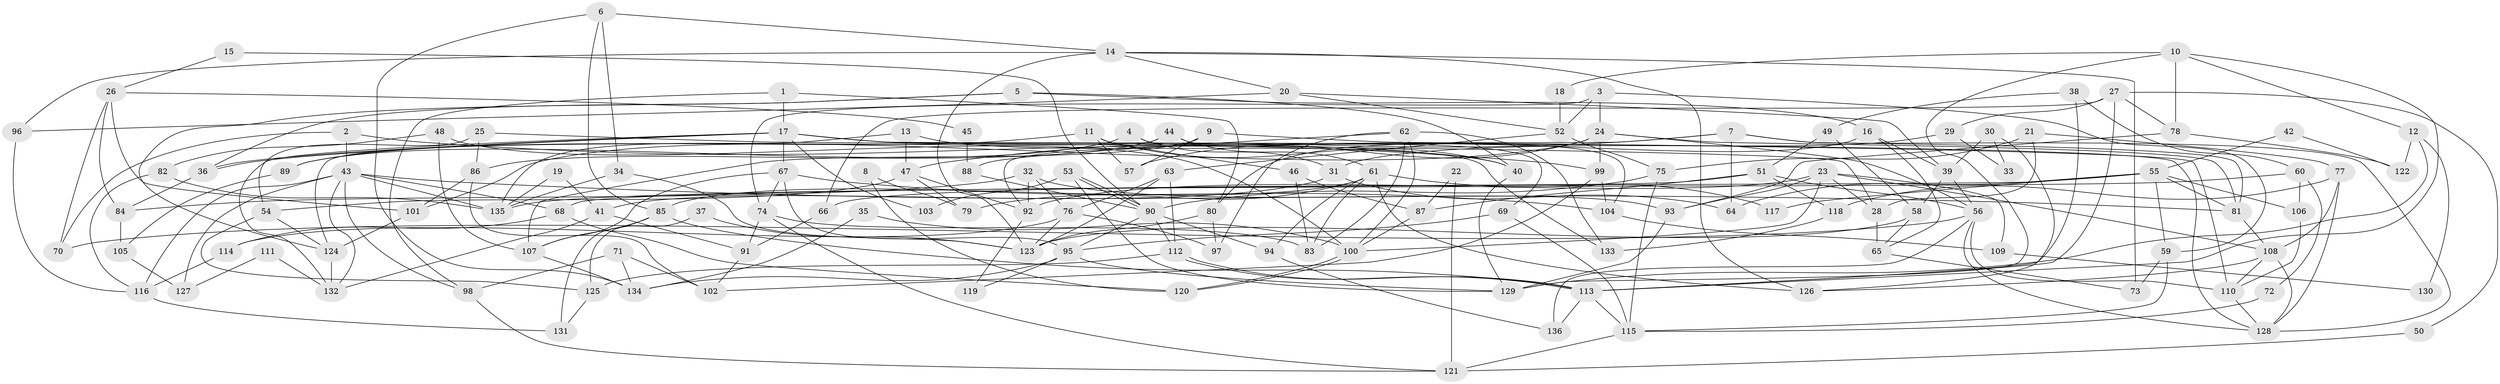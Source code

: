 // coarse degree distribution, {5: 0.17582417582417584, 3: 0.27472527472527475, 8: 0.03296703296703297, 4: 0.0989010989010989, 7: 0.04395604395604396, 6: 0.2087912087912088, 10: 0.02197802197802198, 2: 0.08791208791208792, 9: 0.054945054945054944}
// Generated by graph-tools (version 1.1) at 2025/52/02/27/25 19:52:07]
// undirected, 136 vertices, 272 edges
graph export_dot {
graph [start="1"]
  node [color=gray90,style=filled];
  1;
  2;
  3;
  4;
  5;
  6;
  7;
  8;
  9;
  10;
  11;
  12;
  13;
  14;
  15;
  16;
  17;
  18;
  19;
  20;
  21;
  22;
  23;
  24;
  25;
  26;
  27;
  28;
  29;
  30;
  31;
  32;
  33;
  34;
  35;
  36;
  37;
  38;
  39;
  40;
  41;
  42;
  43;
  44;
  45;
  46;
  47;
  48;
  49;
  50;
  51;
  52;
  53;
  54;
  55;
  56;
  57;
  58;
  59;
  60;
  61;
  62;
  63;
  64;
  65;
  66;
  67;
  68;
  69;
  70;
  71;
  72;
  73;
  74;
  75;
  76;
  77;
  78;
  79;
  80;
  81;
  82;
  83;
  84;
  85;
  86;
  87;
  88;
  89;
  90;
  91;
  92;
  93;
  94;
  95;
  96;
  97;
  98;
  99;
  100;
  101;
  102;
  103;
  104;
  105;
  106;
  107;
  108;
  109;
  110;
  111;
  112;
  113;
  114;
  115;
  116;
  117;
  118;
  119;
  120;
  121;
  122;
  123;
  124;
  125;
  126;
  127;
  128;
  129;
  130;
  131;
  132;
  133;
  134;
  135;
  136;
  1 -- 98;
  1 -- 17;
  1 -- 80;
  2 -- 43;
  2 -- 70;
  2 -- 99;
  3 -- 59;
  3 -- 74;
  3 -- 24;
  3 -- 52;
  4 -- 31;
  4 -- 69;
  4 -- 89;
  5 -- 16;
  5 -- 124;
  5 -- 36;
  5 -- 40;
  6 -- 85;
  6 -- 14;
  6 -- 34;
  6 -- 134;
  7 -- 92;
  7 -- 128;
  7 -- 47;
  7 -- 64;
  7 -- 81;
  8 -- 79;
  8 -- 120;
  9 -- 110;
  9 -- 107;
  9 -- 57;
  10 -- 113;
  10 -- 129;
  10 -- 12;
  10 -- 18;
  10 -- 78;
  11 -- 57;
  11 -- 40;
  11 -- 46;
  11 -- 89;
  12 -- 129;
  12 -- 122;
  12 -- 130;
  13 -- 40;
  13 -- 47;
  13 -- 135;
  14 -- 123;
  14 -- 126;
  14 -- 20;
  14 -- 73;
  14 -- 96;
  15 -- 90;
  15 -- 26;
  16 -- 80;
  16 -- 39;
  16 -- 65;
  17 -- 36;
  17 -- 36;
  17 -- 128;
  17 -- 67;
  17 -- 103;
  17 -- 132;
  17 -- 133;
  18 -- 52;
  19 -- 135;
  19 -- 41;
  20 -- 96;
  20 -- 39;
  20 -- 52;
  21 -- 75;
  21 -- 77;
  21 -- 28;
  22 -- 87;
  22 -- 121;
  23 -- 28;
  23 -- 100;
  23 -- 92;
  23 -- 93;
  23 -- 108;
  23 -- 109;
  24 -- 81;
  24 -- 56;
  24 -- 57;
  24 -- 99;
  24 -- 101;
  25 -- 86;
  25 -- 28;
  25 -- 54;
  26 -- 101;
  26 -- 84;
  26 -- 45;
  26 -- 70;
  27 -- 78;
  27 -- 113;
  27 -- 29;
  27 -- 50;
  27 -- 66;
  28 -- 65;
  29 -- 31;
  29 -- 33;
  30 -- 39;
  30 -- 126;
  30 -- 33;
  31 -- 64;
  31 -- 41;
  32 -- 92;
  32 -- 76;
  32 -- 84;
  32 -- 93;
  34 -- 135;
  34 -- 123;
  35 -- 134;
  35 -- 100;
  36 -- 84;
  37 -- 125;
  37 -- 123;
  38 -- 113;
  38 -- 60;
  38 -- 49;
  39 -- 56;
  39 -- 58;
  40 -- 129;
  41 -- 132;
  41 -- 91;
  42 -- 122;
  42 -- 55;
  43 -- 135;
  43 -- 68;
  43 -- 81;
  43 -- 98;
  43 -- 116;
  43 -- 127;
  43 -- 132;
  44 -- 104;
  44 -- 124;
  44 -- 61;
  44 -- 86;
  45 -- 88;
  46 -- 83;
  46 -- 87;
  47 -- 54;
  47 -- 79;
  47 -- 92;
  48 -- 100;
  48 -- 107;
  48 -- 82;
  49 -- 58;
  49 -- 51;
  50 -- 121;
  51 -- 56;
  51 -- 66;
  51 -- 87;
  51 -- 118;
  52 -- 63;
  52 -- 75;
  53 -- 129;
  53 -- 90;
  53 -- 90;
  53 -- 103;
  54 -- 124;
  54 -- 125;
  55 -- 59;
  55 -- 81;
  55 -- 64;
  55 -- 68;
  55 -- 106;
  55 -- 117;
  56 -- 110;
  56 -- 70;
  56 -- 128;
  56 -- 136;
  58 -- 123;
  58 -- 65;
  59 -- 115;
  59 -- 73;
  60 -- 106;
  60 -- 135;
  60 -- 72;
  61 -- 85;
  61 -- 79;
  61 -- 83;
  61 -- 94;
  61 -- 117;
  61 -- 126;
  62 -- 133;
  62 -- 100;
  62 -- 83;
  62 -- 88;
  62 -- 97;
  63 -- 123;
  63 -- 76;
  63 -- 112;
  65 -- 73;
  66 -- 91;
  67 -- 74;
  67 -- 95;
  67 -- 104;
  67 -- 107;
  68 -- 114;
  68 -- 120;
  69 -- 95;
  69 -- 115;
  71 -- 134;
  71 -- 98;
  71 -- 102;
  72 -- 115;
  74 -- 91;
  74 -- 83;
  74 -- 121;
  75 -- 90;
  75 -- 115;
  76 -- 97;
  76 -- 114;
  76 -- 123;
  77 -- 128;
  77 -- 108;
  77 -- 118;
  78 -- 93;
  78 -- 122;
  80 -- 123;
  80 -- 97;
  81 -- 108;
  82 -- 116;
  82 -- 135;
  84 -- 105;
  85 -- 107;
  85 -- 113;
  85 -- 131;
  86 -- 102;
  86 -- 101;
  87 -- 100;
  88 -- 90;
  89 -- 105;
  90 -- 112;
  90 -- 94;
  90 -- 95;
  91 -- 102;
  92 -- 119;
  93 -- 129;
  94 -- 136;
  95 -- 119;
  95 -- 129;
  95 -- 134;
  96 -- 116;
  98 -- 121;
  99 -- 102;
  99 -- 104;
  100 -- 120;
  100 -- 120;
  101 -- 124;
  104 -- 109;
  105 -- 127;
  106 -- 110;
  107 -- 134;
  108 -- 110;
  108 -- 126;
  108 -- 128;
  109 -- 130;
  110 -- 128;
  111 -- 132;
  111 -- 127;
  112 -- 113;
  112 -- 113;
  112 -- 125;
  113 -- 136;
  113 -- 115;
  114 -- 116;
  115 -- 121;
  116 -- 131;
  118 -- 133;
  124 -- 132;
  125 -- 131;
}
